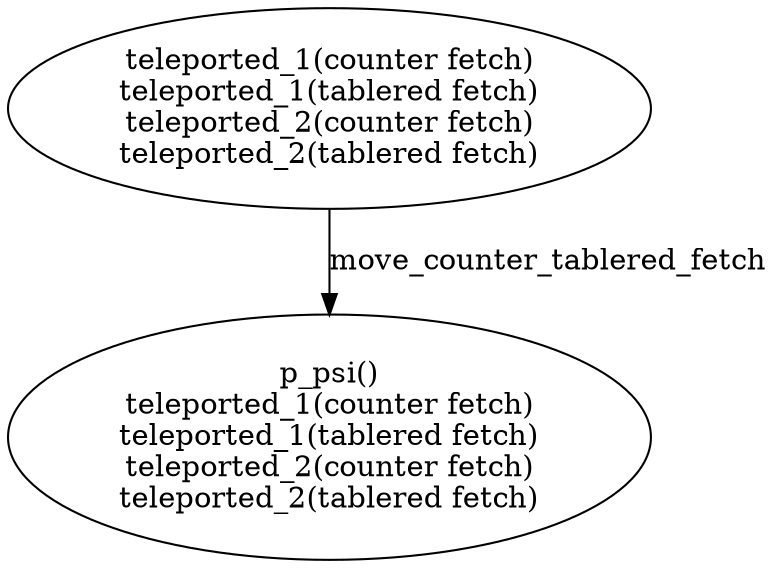 strict digraph  {
1 [label="teleported_1(counter fetch)\nteleported_1(tablered fetch)\nteleported_2(counter fetch)\nteleported_2(tablered fetch)"];
2 [label="p_psi()\nteleported_1(counter fetch)\nteleported_1(tablered fetch)\nteleported_2(counter fetch)\nteleported_2(tablered fetch)"];
1 -> 2  [label=move_counter_tablered_fetch];
}
